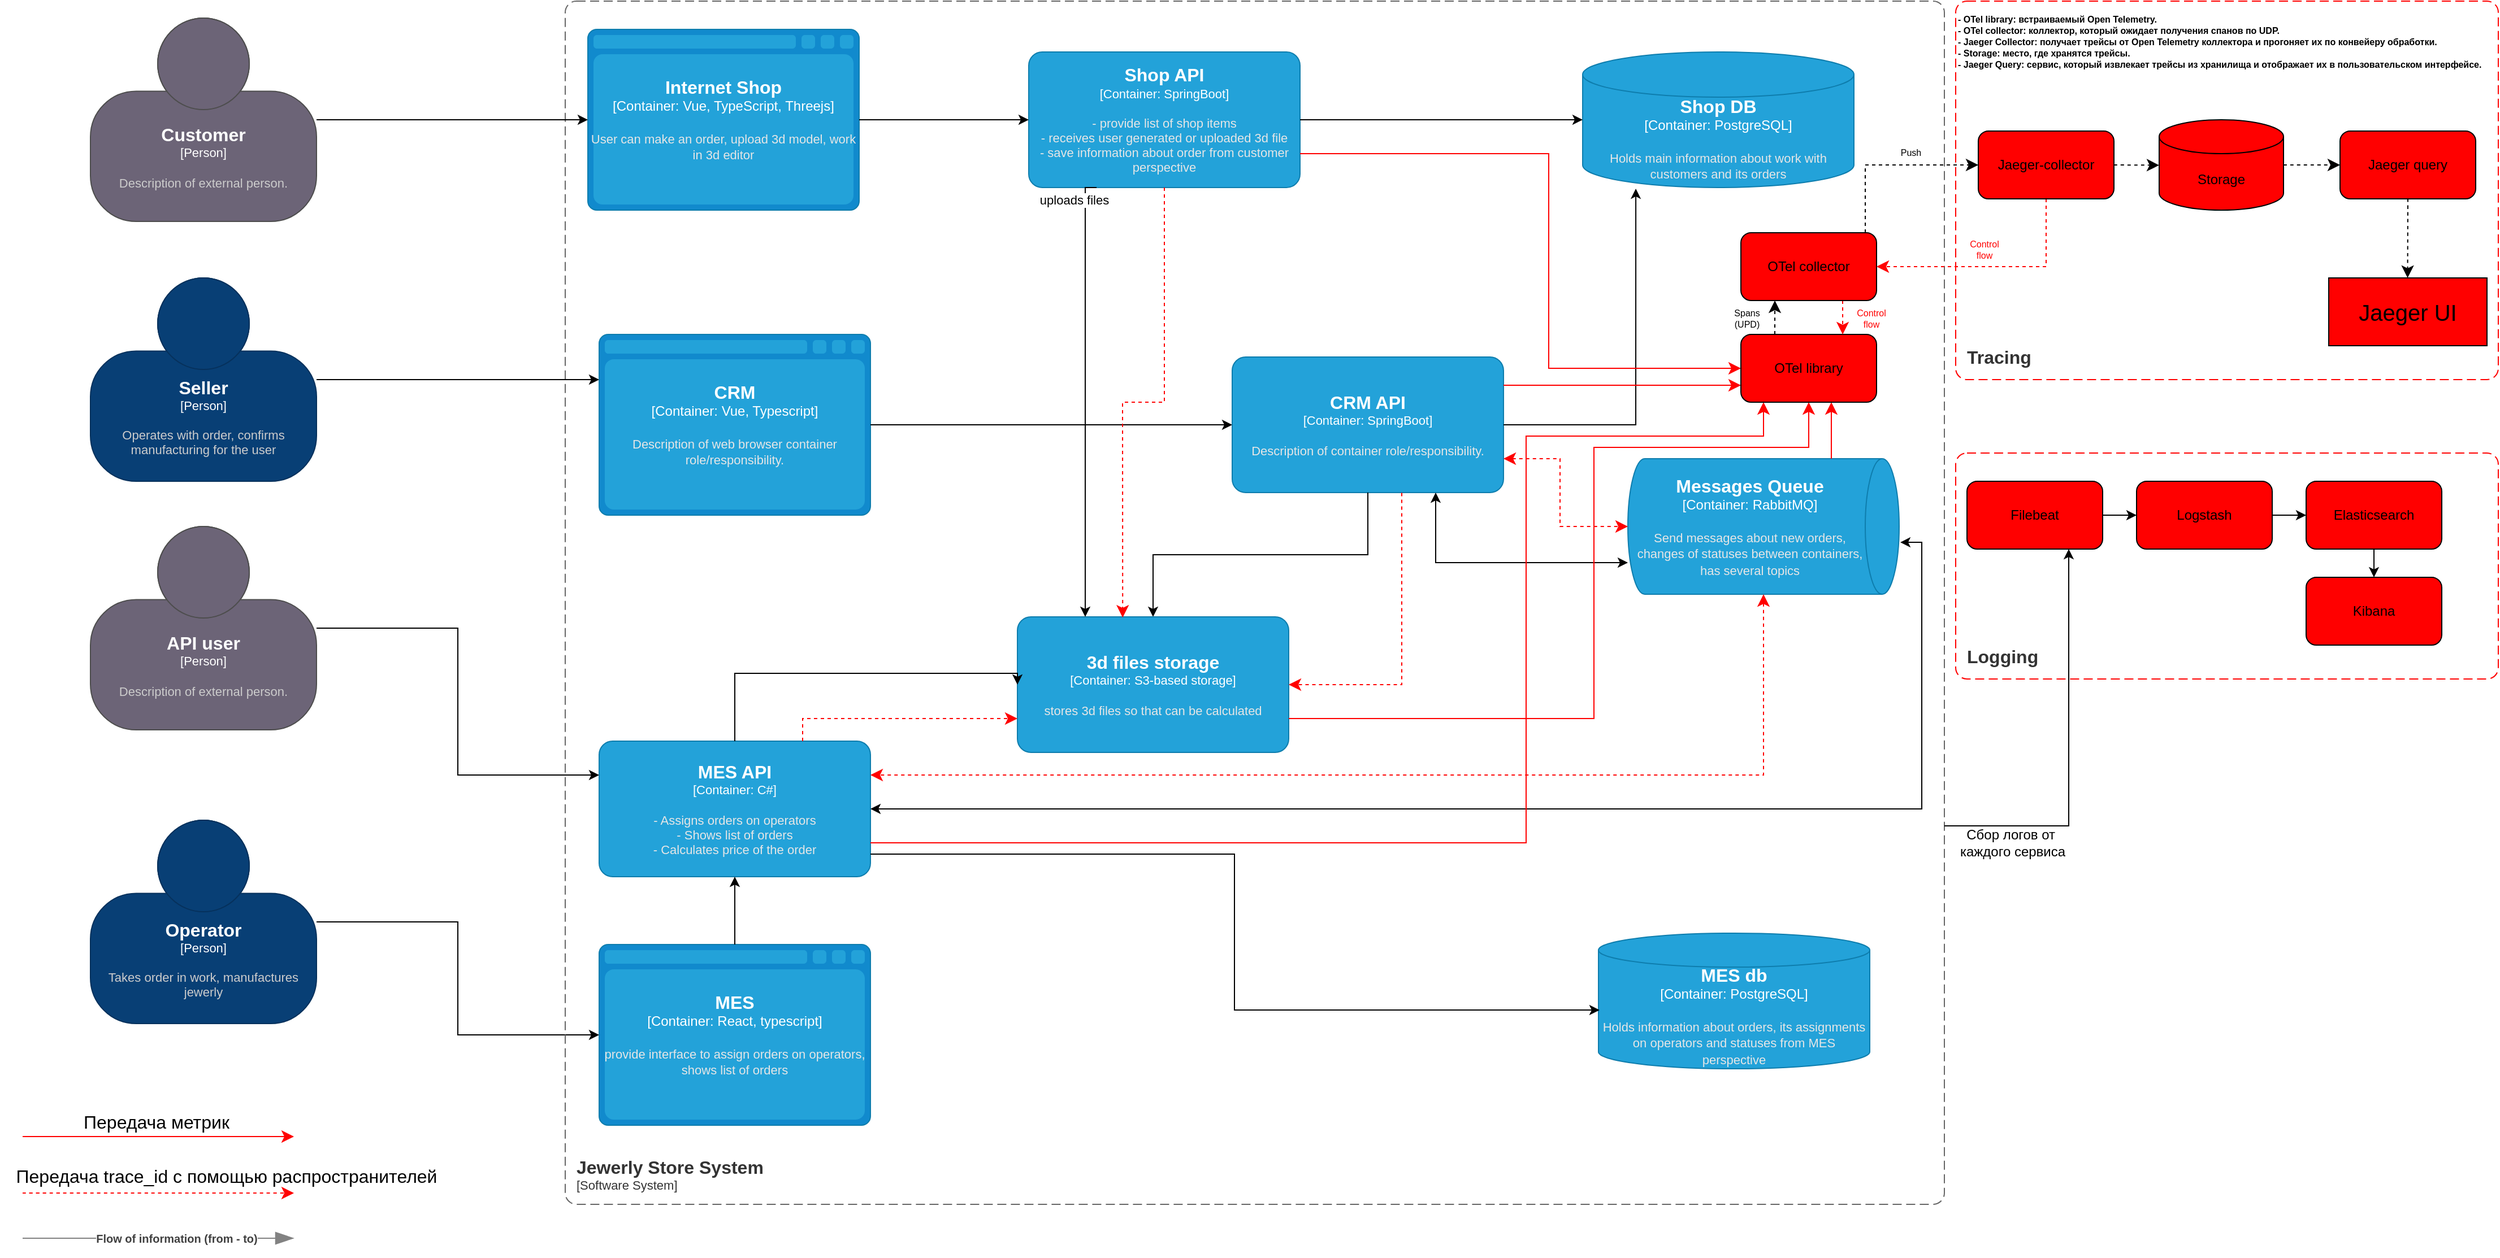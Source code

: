 <mxfile version="25.0.1">
  <diagram name="Page-1" id="w7o88AKUL219EpGd0hzc">
    <mxGraphModel dx="2772" dy="1602" grid="1" gridSize="10" guides="1" tooltips="1" connect="1" arrows="1" fold="1" page="1" pageScale="1" pageWidth="827" pageHeight="1169" math="0" shadow="0">
      <root>
        <mxCell id="0" />
        <mxCell id="1" parent="0" />
        <object placeholders="1" c4Name="MES API" c4Type="Container" c4Technology="C#" c4Description="- Assigns orders on operators&#xa;- Shows list of orders&#xa;- Calculates price of the order" label="&lt;font style=&quot;font-size: 16px&quot;&gt;&lt;b&gt;%c4Name%&lt;/b&gt;&lt;/font&gt;&lt;div&gt;[%c4Type%: %c4Technology%]&lt;/div&gt;&lt;br&gt;&lt;div&gt;&lt;font style=&quot;font-size: 11px&quot;&gt;&lt;font color=&quot;#E6E6E6&quot;&gt;%c4Description%&lt;/font&gt;&lt;/div&gt;" id="PSlXDVhZiX4EnWz1wNC9-3">
          <mxCell style="rounded=1;whiteSpace=wrap;html=1;fontSize=11;labelBackgroundColor=none;fillColor=#23A2D9;fontColor=#ffffff;align=center;arcSize=10;strokeColor=#0E7DAD;metaEdit=1;resizable=0;points=[[0.25,0,0],[0.5,0,0],[0.75,0,0],[1,0.25,0],[1,0.5,0],[1,0.75,0],[0.75,1,0],[0.5,1,0],[0.25,1,0],[0,0.75,0],[0,0.5,0],[0,0.25,0]];" vertex="1" parent="1">
            <mxGeometry x="840" y="1035" width="240" height="120" as="geometry" />
          </mxCell>
        </object>
        <object placeholders="1" c4Name="Messages Queue" c4Type="Container" c4Technology="RabbitMQ" c4Description="Send messages about new orders, changes of statuses between containers, has several topics" label="&lt;font style=&quot;font-size: 16px&quot;&gt;&lt;b&gt;%c4Name%&lt;/b&gt;&lt;/font&gt;&lt;div&gt;[%c4Type%:&amp;nbsp;%c4Technology%]&lt;/div&gt;&lt;br&gt;&lt;div&gt;&lt;font style=&quot;font-size: 11px&quot;&gt;&lt;font color=&quot;#E6E6E6&quot;&gt;%c4Description%&lt;/font&gt;&lt;/div&gt;" id="PSlXDVhZiX4EnWz1wNC9-4">
          <mxCell style="shape=cylinder3;size=15;direction=south;whiteSpace=wrap;html=1;boundedLbl=1;rounded=0;labelBackgroundColor=none;fillColor=#23A2D9;fontSize=12;fontColor=#ffffff;align=center;strokeColor=#0E7DAD;metaEdit=1;points=[[0.5,0,0],[1,0.25,0],[1,0.5,0],[1,0.75,0],[0.5,1,0],[0,0.75,0],[0,0.5,0],[0,0.25,0]];resizable=0;" vertex="1" parent="1">
            <mxGeometry x="1750" y="785" width="240" height="120" as="geometry" />
          </mxCell>
        </object>
        <object placeholders="1" c4Name="Internet Shop" c4Type="Container" c4Technology="Vue, TypeScript, Threejs" c4Description="User can make an order, upload 3d model, work in 3d editor" label="&lt;font style=&quot;font-size: 16px&quot;&gt;&lt;b&gt;%c4Name%&lt;/b&gt;&lt;/font&gt;&lt;div&gt;[%c4Type%:&amp;nbsp;%c4Technology%]&lt;/div&gt;&lt;br&gt;&lt;div&gt;&lt;font style=&quot;font-size: 11px&quot;&gt;&lt;font color=&quot;#E6E6E6&quot;&gt;%c4Description%&lt;/font&gt;&lt;/div&gt;" id="PSlXDVhZiX4EnWz1wNC9-5">
          <mxCell style="shape=mxgraph.c4.webBrowserContainer2;whiteSpace=wrap;html=1;boundedLbl=1;rounded=0;labelBackgroundColor=none;strokeColor=#118ACD;fillColor=#23A2D9;strokeColor=#118ACD;strokeColor2=#0E7DAD;fontSize=12;fontColor=#ffffff;align=center;metaEdit=1;points=[[0.5,0,0],[1,0.25,0],[1,0.5,0],[1,0.75,0],[0.5,1,0],[0,0.75,0],[0,0.5,0],[0,0.25,0]];resizable=0;" vertex="1" parent="1">
            <mxGeometry x="830" y="405" width="240" height="160" as="geometry" />
          </mxCell>
        </object>
        <object placeholders="1" c4Name="MES" c4Type="Container" c4Technology="React, typescript" c4Description="provide interface to assign orders on operators, shows list of orders" label="&lt;font style=&quot;font-size: 16px&quot;&gt;&lt;b&gt;%c4Name%&lt;/b&gt;&lt;/font&gt;&lt;div&gt;[%c4Type%:&amp;nbsp;%c4Technology%]&lt;/div&gt;&lt;br&gt;&lt;div&gt;&lt;font style=&quot;font-size: 11px&quot;&gt;&lt;font color=&quot;#E6E6E6&quot;&gt;%c4Description%&lt;/font&gt;&lt;/div&gt;" id="PSlXDVhZiX4EnWz1wNC9-6">
          <mxCell style="shape=mxgraph.c4.webBrowserContainer2;whiteSpace=wrap;html=1;boundedLbl=1;rounded=0;labelBackgroundColor=none;strokeColor=#118ACD;fillColor=#23A2D9;strokeColor=#118ACD;strokeColor2=#0E7DAD;fontSize=12;fontColor=#ffffff;align=center;metaEdit=1;points=[[0.5,0,0],[1,0.25,0],[1,0.5,0],[1,0.75,0],[0.5,1,0],[0,0.75,0],[0,0.5,0],[0,0.25,0]];resizable=0;" vertex="1" parent="1">
            <mxGeometry x="840" y="1215" width="240" height="160" as="geometry" />
          </mxCell>
        </object>
        <mxCell id="PSlXDVhZiX4EnWz1wNC9-7" style="edgeStyle=orthogonalEdgeStyle;rounded=0;orthogonalLoop=1;jettySize=auto;html=1;" edge="1" parent="1" source="PSlXDVhZiX4EnWz1wNC9-8" target="PSlXDVhZiX4EnWz1wNC9-6">
          <mxGeometry relative="1" as="geometry" />
        </mxCell>
        <object placeholders="1" c4Name="Operator" c4Type="Person" c4Description="Takes order in work, manufactures jewerly " label="&lt;font style=&quot;font-size: 16px&quot;&gt;&lt;b&gt;%c4Name%&lt;/b&gt;&lt;/font&gt;&lt;div&gt;[%c4Type%]&lt;/div&gt;&lt;br&gt;&lt;div&gt;&lt;font style=&quot;font-size: 11px&quot;&gt;&lt;font color=&quot;#cccccc&quot;&gt;%c4Description%&lt;/font&gt;&lt;/div&gt;" id="PSlXDVhZiX4EnWz1wNC9-8">
          <mxCell style="html=1;fontSize=11;dashed=0;whiteSpace=wrap;fillColor=#083F75;strokeColor=#06315C;fontColor=#ffffff;shape=mxgraph.c4.person2;align=center;metaEdit=1;points=[[0.5,0,0],[1,0.5,0],[1,0.75,0],[0.75,1,0],[0.5,1,0],[0.25,1,0],[0,0.75,0],[0,0.5,0]];resizable=0;" vertex="1" parent="1">
            <mxGeometry x="390" y="1105" width="200" height="180" as="geometry" />
          </mxCell>
        </object>
        <object placeholders="1" c4Name="Customer" c4Type="Person" c4Description="Description of external person." label="&lt;font style=&quot;font-size: 16px&quot;&gt;&lt;b&gt;%c4Name%&lt;/b&gt;&lt;/font&gt;&lt;div&gt;[%c4Type%]&lt;/div&gt;&lt;br&gt;&lt;div&gt;&lt;font style=&quot;font-size: 11px&quot;&gt;&lt;font color=&quot;#cccccc&quot;&gt;%c4Description%&lt;/font&gt;&lt;/div&gt;" id="PSlXDVhZiX4EnWz1wNC9-9">
          <mxCell style="html=1;fontSize=11;dashed=0;whiteSpace=wrap;fillColor=#6C6477;strokeColor=#4D4D4D;fontColor=#ffffff;shape=mxgraph.c4.person2;align=center;metaEdit=1;points=[[0.5,0,0],[1,0.5,0],[1,0.75,0],[0.75,1,0],[0.5,1,0],[0.25,1,0],[0,0.75,0],[0,0.5,0]];resizable=0;" vertex="1" parent="1">
            <mxGeometry x="390" y="395" width="200" height="180" as="geometry" />
          </mxCell>
        </object>
        <object placeholders="1" c4Name="API user" c4Type="Person" c4Description="Description of external person." label="&lt;font style=&quot;font-size: 16px&quot;&gt;&lt;b&gt;%c4Name%&lt;/b&gt;&lt;/font&gt;&lt;div&gt;[%c4Type%]&lt;/div&gt;&lt;br&gt;&lt;div&gt;&lt;font style=&quot;font-size: 11px&quot;&gt;&lt;font color=&quot;#cccccc&quot;&gt;%c4Description%&lt;/font&gt;&lt;/div&gt;" id="PSlXDVhZiX4EnWz1wNC9-10">
          <mxCell style="html=1;fontSize=11;dashed=0;whiteSpace=wrap;fillColor=#6C6477;strokeColor=#4D4D4D;fontColor=#ffffff;shape=mxgraph.c4.person2;align=center;metaEdit=1;points=[[0.5,0,0],[1,0.5,0],[1,0.75,0],[0.75,1,0],[0.5,1,0],[0.25,1,0],[0,0.75,0],[0,0.5,0]];resizable=0;" vertex="1" parent="1">
            <mxGeometry x="390" y="845" width="200" height="180" as="geometry" />
          </mxCell>
        </object>
        <object placeholders="1" c4Name="Shop API" c4Type="Container" c4Technology="SpringBoot" c4Description="- provide list of shop items&#xa;- receives user generated or uploaded 3d file&#xa;- save information about order from customer perspective&#xa;" label="&lt;font style=&quot;font-size: 16px&quot;&gt;&lt;b&gt;%c4Name%&lt;/b&gt;&lt;/font&gt;&lt;div&gt;[%c4Type%: %c4Technology%]&lt;/div&gt;&lt;br&gt;&lt;div&gt;&lt;font style=&quot;font-size: 11px&quot;&gt;&lt;font color=&quot;#E6E6E6&quot;&gt;%c4Description%&lt;/font&gt;&lt;/div&gt;" id="PSlXDVhZiX4EnWz1wNC9-11">
          <mxCell style="rounded=1;whiteSpace=wrap;html=1;fontSize=11;labelBackgroundColor=none;fillColor=#23A2D9;fontColor=#ffffff;align=center;arcSize=10;strokeColor=#0E7DAD;metaEdit=1;resizable=0;points=[[0.25,0,0],[0.5,0,0],[0.75,0,0],[1,0.25,0],[1,0.5,0],[1,0.75,0],[0.75,1,0],[0.5,1,0],[0.25,1,0],[0,0.75,0],[0,0.5,0],[0,0.25,0]];" vertex="1" parent="1">
            <mxGeometry x="1220" y="425" width="240" height="120" as="geometry" />
          </mxCell>
        </object>
        <object placeholders="1" c4Name="CRM" c4Type="Container" c4Technology="Vue, Typescript" c4Description="Description of web browser container role/responsibility." label="&lt;font style=&quot;font-size: 16px&quot;&gt;&lt;b&gt;%c4Name%&lt;/b&gt;&lt;/font&gt;&lt;div&gt;[%c4Type%:&amp;nbsp;%c4Technology%]&lt;/div&gt;&lt;br&gt;&lt;div&gt;&lt;font style=&quot;font-size: 11px&quot;&gt;&lt;font color=&quot;#E6E6E6&quot;&gt;%c4Description%&lt;/font&gt;&lt;/div&gt;" id="PSlXDVhZiX4EnWz1wNC9-12">
          <mxCell style="shape=mxgraph.c4.webBrowserContainer2;whiteSpace=wrap;html=1;boundedLbl=1;rounded=0;labelBackgroundColor=none;strokeColor=#118ACD;fillColor=#23A2D9;strokeColor=#118ACD;strokeColor2=#0E7DAD;fontSize=12;fontColor=#ffffff;align=center;metaEdit=1;points=[[0.5,0,0],[1,0.25,0],[1,0.5,0],[1,0.75,0],[0.5,1,0],[0,0.75,0],[0,0.5,0],[0,0.25,0]];resizable=0;" vertex="1" parent="1">
            <mxGeometry x="840" y="675" width="240" height="160" as="geometry" />
          </mxCell>
        </object>
        <object placeholders="1" c4Name="CRM API" c4Type="Container" c4Technology="SpringBoot" c4Description="Description of container role/responsibility." label="&lt;font style=&quot;font-size: 16px&quot;&gt;&lt;b&gt;%c4Name%&lt;/b&gt;&lt;/font&gt;&lt;div&gt;[%c4Type%: %c4Technology%]&lt;/div&gt;&lt;br&gt;&lt;div&gt;&lt;font style=&quot;font-size: 11px&quot;&gt;&lt;font color=&quot;#E6E6E6&quot;&gt;%c4Description%&lt;/font&gt;&lt;/div&gt;" id="PSlXDVhZiX4EnWz1wNC9-13">
          <mxCell style="rounded=1;whiteSpace=wrap;html=1;fontSize=11;labelBackgroundColor=none;fillColor=#23A2D9;fontColor=#ffffff;align=center;arcSize=10;strokeColor=#0E7DAD;metaEdit=1;resizable=0;points=[[0.25,0,0],[0.5,0,0],[0.75,0,0],[1,0.25,0],[1,0.5,0],[1,0.75,0],[0.75,1,0],[0.5,1,0],[0.25,1,0],[0,0.75,0],[0,0.5,0],[0,0.25,0]];" vertex="1" parent="1">
            <mxGeometry x="1400" y="695" width="240" height="120" as="geometry" />
          </mxCell>
        </object>
        <object placeholders="1" c4Name="Shop DB" c4Type="Container" c4Technology="PostgreSQL" c4Description="Holds main information about work with customers and its orders&#xa;" label="&lt;font style=&quot;font-size: 16px&quot;&gt;&lt;b&gt;%c4Name%&lt;/b&gt;&lt;/font&gt;&lt;div&gt;[%c4Type%:&amp;nbsp;%c4Technology%]&lt;/div&gt;&lt;br&gt;&lt;div&gt;&lt;font style=&quot;font-size: 11px&quot;&gt;&lt;font color=&quot;#E6E6E6&quot;&gt;%c4Description%&lt;/font&gt;&lt;/div&gt;" id="PSlXDVhZiX4EnWz1wNC9-14">
          <mxCell style="shape=cylinder3;size=20;whiteSpace=wrap;html=1;boundedLbl=1;rounded=0;labelBackgroundColor=none;fillColor=#23A2D9;fontSize=12;fontColor=#ffffff;align=center;strokeColor=#0E7DAD;metaEdit=1;points=[[0.5,0,0],[1,0.25,0],[1,0.5,0],[1,0.75,0],[0.5,1,0],[0,0.75,0],[0,0.5,0],[0,0.25,0]];resizable=0;" vertex="1" parent="1">
            <mxGeometry x="1710" y="425" width="240" height="120" as="geometry" />
          </mxCell>
        </object>
        <mxCell id="PSlXDVhZiX4EnWz1wNC9-15" style="edgeStyle=orthogonalEdgeStyle;rounded=0;orthogonalLoop=1;jettySize=auto;html=1;entryX=0.196;entryY=1.008;entryDx=0;entryDy=0;entryPerimeter=0;" edge="1" parent="1" source="PSlXDVhZiX4EnWz1wNC9-13" target="PSlXDVhZiX4EnWz1wNC9-14">
          <mxGeometry relative="1" as="geometry" />
        </mxCell>
        <mxCell id="PSlXDVhZiX4EnWz1wNC9-16" style="edgeStyle=orthogonalEdgeStyle;rounded=0;orthogonalLoop=1;jettySize=auto;html=1;entryX=0;entryY=0.5;entryDx=0;entryDy=0;entryPerimeter=0;" edge="1" parent="1" source="PSlXDVhZiX4EnWz1wNC9-11" target="PSlXDVhZiX4EnWz1wNC9-14">
          <mxGeometry relative="1" as="geometry" />
        </mxCell>
        <mxCell id="PSlXDVhZiX4EnWz1wNC9-17" style="edgeStyle=orthogonalEdgeStyle;rounded=0;orthogonalLoop=1;jettySize=auto;html=1;entryX=0;entryY=0.5;entryDx=0;entryDy=0;entryPerimeter=0;" edge="1" parent="1" source="PSlXDVhZiX4EnWz1wNC9-5" target="PSlXDVhZiX4EnWz1wNC9-11">
          <mxGeometry relative="1" as="geometry" />
        </mxCell>
        <mxCell id="PSlXDVhZiX4EnWz1wNC9-18" style="edgeStyle=orthogonalEdgeStyle;rounded=0;orthogonalLoop=1;jettySize=auto;html=1;entryX=0.767;entryY=1;entryDx=0;entryDy=0;entryPerimeter=0;exitX=0.75;exitY=1;exitDx=0;exitDy=0;exitPerimeter=0;startArrow=classic;startFill=1;" edge="1" parent="1" source="PSlXDVhZiX4EnWz1wNC9-13" target="PSlXDVhZiX4EnWz1wNC9-4">
          <mxGeometry relative="1" as="geometry" />
        </mxCell>
        <mxCell id="PSlXDVhZiX4EnWz1wNC9-19" style="edgeStyle=orthogonalEdgeStyle;rounded=0;orthogonalLoop=1;jettySize=auto;html=1;entryX=0.617;entryY=-0.004;entryDx=0;entryDy=0;entryPerimeter=0;startArrow=classic;startFill=1;" edge="1" parent="1" source="PSlXDVhZiX4EnWz1wNC9-3" target="PSlXDVhZiX4EnWz1wNC9-4">
          <mxGeometry relative="1" as="geometry" />
        </mxCell>
        <mxCell id="PSlXDVhZiX4EnWz1wNC9-20" style="edgeStyle=orthogonalEdgeStyle;rounded=0;orthogonalLoop=1;jettySize=auto;html=1;entryX=0.5;entryY=1;entryDx=0;entryDy=0;entryPerimeter=0;" edge="1" parent="1" source="PSlXDVhZiX4EnWz1wNC9-6" target="PSlXDVhZiX4EnWz1wNC9-3">
          <mxGeometry relative="1" as="geometry" />
        </mxCell>
        <object placeholders="1" c4Name="Jewerly Store System" c4Type="SystemScopeBoundary" c4Application="Software System" label="&lt;font style=&quot;font-size: 16px&quot;&gt;&lt;b&gt;&lt;div style=&quot;text-align: left&quot;&gt;%c4Name%&lt;/div&gt;&lt;/b&gt;&lt;/font&gt;&lt;div style=&quot;text-align: left&quot;&gt;[%c4Application%]&lt;/div&gt;" id="PSlXDVhZiX4EnWz1wNC9-21">
          <mxCell style="rounded=1;fontSize=11;whiteSpace=wrap;html=1;dashed=1;arcSize=20;fillColor=none;strokeColor=#666666;fontColor=#333333;labelBackgroundColor=none;align=left;verticalAlign=bottom;labelBorderColor=none;spacingTop=0;spacing=10;dashPattern=8 4;metaEdit=1;rotatable=0;perimeter=rectanglePerimeter;noLabel=0;labelPadding=0;allowArrows=0;connectable=0;expand=0;recursiveResize=0;editable=1;pointerEvents=0;absoluteArcSize=1;points=[[0.25,0,0],[0.5,0,0],[0.75,0,0],[1,0.25,0],[1,0.5,0],[1,0.75,0],[0.75,1,0],[0.5,1,0],[0.25,1,0],[0,0.75,0],[0,0.5,0],[0,0.25,0]];" vertex="1" parent="1">
            <mxGeometry x="810" y="380" width="1220" height="1065" as="geometry" />
          </mxCell>
        </object>
        <mxCell id="PSlXDVhZiX4EnWz1wNC9-22" style="edgeStyle=orthogonalEdgeStyle;rounded=0;orthogonalLoop=1;jettySize=auto;html=1;entryX=0;entryY=0.25;entryDx=0;entryDy=0;entryPerimeter=0;" edge="1" parent="1" source="PSlXDVhZiX4EnWz1wNC9-10" target="PSlXDVhZiX4EnWz1wNC9-3">
          <mxGeometry relative="1" as="geometry" />
        </mxCell>
        <mxCell id="PSlXDVhZiX4EnWz1wNC9-23" style="edgeStyle=orthogonalEdgeStyle;rounded=0;orthogonalLoop=1;jettySize=auto;html=1;entryX=0;entryY=0.5;entryDx=0;entryDy=0;entryPerimeter=0;" edge="1" parent="1" source="PSlXDVhZiX4EnWz1wNC9-12" target="PSlXDVhZiX4EnWz1wNC9-13">
          <mxGeometry relative="1" as="geometry" />
        </mxCell>
        <mxCell id="PSlXDVhZiX4EnWz1wNC9-24" style="edgeStyle=orthogonalEdgeStyle;rounded=0;orthogonalLoop=1;jettySize=auto;html=1;entryX=0;entryY=0.5;entryDx=0;entryDy=0;entryPerimeter=0;" edge="1" parent="1" source="PSlXDVhZiX4EnWz1wNC9-9" target="PSlXDVhZiX4EnWz1wNC9-5">
          <mxGeometry relative="1" as="geometry" />
        </mxCell>
        <mxCell id="PSlXDVhZiX4EnWz1wNC9-25" value="" style="edgeStyle=orthogonalEdgeStyle;rounded=0;orthogonalLoop=1;jettySize=auto;html=1;startArrow=classic;startFill=1;endArrow=none;endFill=0;" edge="1" parent="1" source="PSlXDVhZiX4EnWz1wNC9-26" target="PSlXDVhZiX4EnWz1wNC9-13">
          <mxGeometry relative="1" as="geometry" />
        </mxCell>
        <object placeholders="1" c4Name="3d files storage" c4Type="Container" c4Technology="S3-based storage" c4Description="stores 3d files so that can be calculated" label="&lt;font style=&quot;font-size: 16px&quot;&gt;&lt;b&gt;%c4Name%&lt;/b&gt;&lt;/font&gt;&lt;div&gt;[%c4Type%: %c4Technology%]&lt;/div&gt;&lt;br&gt;&lt;div&gt;&lt;font style=&quot;font-size: 11px&quot;&gt;&lt;font color=&quot;#E6E6E6&quot;&gt;%c4Description%&lt;/font&gt;&lt;/div&gt;" id="PSlXDVhZiX4EnWz1wNC9-26">
          <mxCell style="rounded=1;whiteSpace=wrap;html=1;fontSize=11;labelBackgroundColor=none;fillColor=#23A2D9;fontColor=#ffffff;align=center;arcSize=10;strokeColor=#0E7DAD;metaEdit=1;resizable=0;points=[[0.25,0,0],[0.5,0,0],[0.75,0,0],[1,0.25,0],[1,0.5,0],[1,0.75,0],[0.75,1,0],[0.5,1,0],[0.25,1,0],[0,0.75,0],[0,0.5,0],[0,0.25,0]];" vertex="1" parent="1">
            <mxGeometry x="1210" y="925" width="240" height="120" as="geometry" />
          </mxCell>
        </object>
        <mxCell id="PSlXDVhZiX4EnWz1wNC9-27" style="edgeStyle=orthogonalEdgeStyle;rounded=0;orthogonalLoop=1;jettySize=auto;html=1;entryX=0;entryY=0.5;entryDx=0;entryDy=0;entryPerimeter=0;" edge="1" parent="1" source="PSlXDVhZiX4EnWz1wNC9-3" target="PSlXDVhZiX4EnWz1wNC9-26">
          <mxGeometry relative="1" as="geometry">
            <Array as="points">
              <mxPoint x="960" y="975" />
            </Array>
          </mxGeometry>
        </mxCell>
        <mxCell id="PSlXDVhZiX4EnWz1wNC9-28" style="edgeStyle=orthogonalEdgeStyle;rounded=0;orthogonalLoop=1;jettySize=auto;html=1;entryX=0.25;entryY=0;entryDx=0;entryDy=0;entryPerimeter=0;exitX=0.25;exitY=1;exitDx=0;exitDy=0;exitPerimeter=0;" edge="1" parent="1" source="PSlXDVhZiX4EnWz1wNC9-11" target="PSlXDVhZiX4EnWz1wNC9-26">
          <mxGeometry relative="1" as="geometry">
            <mxPoint x="1280" y="575" as="sourcePoint" />
            <mxPoint x="1480.08" y="935.96" as="targetPoint" />
            <Array as="points">
              <mxPoint x="1270" y="545" />
            </Array>
          </mxGeometry>
        </mxCell>
        <mxCell id="PSlXDVhZiX4EnWz1wNC9-29" value="uploads files" style="edgeLabel;html=1;align=center;verticalAlign=middle;resizable=0;points=[];" vertex="1" connectable="0" parent="PSlXDVhZiX4EnWz1wNC9-28">
          <mxGeometry x="-0.371" y="-2" relative="1" as="geometry">
            <mxPoint x="-8" y="-102" as="offset" />
          </mxGeometry>
        </mxCell>
        <object placeholders="1" c4Name="Seller" c4Type="Person" c4Description="Operates with order, confirms manufacturing for the user" label="&lt;font style=&quot;font-size: 16px&quot;&gt;&lt;b&gt;%c4Name%&lt;/b&gt;&lt;/font&gt;&lt;div&gt;[%c4Type%]&lt;/div&gt;&lt;br&gt;&lt;div&gt;&lt;font style=&quot;font-size: 11px&quot;&gt;&lt;font color=&quot;#cccccc&quot;&gt;%c4Description%&lt;/font&gt;&lt;/div&gt;" id="PSlXDVhZiX4EnWz1wNC9-30">
          <mxCell style="html=1;fontSize=11;dashed=0;whiteSpace=wrap;fillColor=#083F75;strokeColor=#06315C;fontColor=#ffffff;shape=mxgraph.c4.person2;align=center;metaEdit=1;points=[[0.5,0,0],[1,0.5,0],[1,0.75,0],[0.75,1,0],[0.5,1,0],[0.25,1,0],[0,0.75,0],[0,0.5,0]];resizable=0;" vertex="1" parent="1">
            <mxGeometry x="390" y="625" width="200" height="180" as="geometry" />
          </mxCell>
        </object>
        <mxCell id="PSlXDVhZiX4EnWz1wNC9-31" style="edgeStyle=orthogonalEdgeStyle;rounded=0;orthogonalLoop=1;jettySize=auto;html=1;entryX=0;entryY=0.25;entryDx=0;entryDy=0;entryPerimeter=0;" edge="1" parent="1" source="PSlXDVhZiX4EnWz1wNC9-30" target="PSlXDVhZiX4EnWz1wNC9-12">
          <mxGeometry relative="1" as="geometry" />
        </mxCell>
        <object placeholders="1" c4Name="MES db" c4Type="Container" c4Technology="PostgreSQL" c4Description="Holds information about orders, its assignments on operators and statuses from MES perspective" label="&lt;font style=&quot;font-size: 16px&quot;&gt;&lt;b&gt;%c4Name%&lt;/b&gt;&lt;/font&gt;&lt;div&gt;[%c4Type%:&amp;nbsp;%c4Technology%]&lt;/div&gt;&lt;br&gt;&lt;div&gt;&lt;font style=&quot;font-size: 11px&quot;&gt;&lt;font color=&quot;#E6E6E6&quot;&gt;%c4Description%&lt;/font&gt;&lt;/div&gt;" id="PSlXDVhZiX4EnWz1wNC9-32">
          <mxCell style="shape=cylinder3;size=15;whiteSpace=wrap;html=1;boundedLbl=1;rounded=0;labelBackgroundColor=none;fillColor=#23A2D9;fontSize=12;fontColor=#ffffff;align=center;strokeColor=#0E7DAD;metaEdit=1;points=[[0.5,0,0],[1,0.25,0],[1,0.5,0],[1,0.75,0],[0.5,1,0],[0,0.75,0],[0,0.5,0],[0,0.25,0]];resizable=0;" vertex="1" parent="1">
            <mxGeometry x="1724" y="1205" width="240" height="120" as="geometry" />
          </mxCell>
        </object>
        <mxCell id="PSlXDVhZiX4EnWz1wNC9-33" style="edgeStyle=orthogonalEdgeStyle;rounded=0;orthogonalLoop=1;jettySize=auto;html=1;entryX=0.004;entryY=0.567;entryDx=0;entryDy=0;entryPerimeter=0;" edge="1" parent="1" source="PSlXDVhZiX4EnWz1wNC9-3" target="PSlXDVhZiX4EnWz1wNC9-32">
          <mxGeometry relative="1" as="geometry">
            <mxPoint x="1690" y="1275" as="targetPoint" />
            <Array as="points">
              <mxPoint x="1402" y="1135" />
              <mxPoint x="1402" y="1273" />
            </Array>
          </mxGeometry>
        </mxCell>
        <object placeholders="1" c4Type="Relationship" c4Description="Flow of information (from - to) " label="&lt;div style=&quot;text-align: left&quot;&gt;&lt;div style=&quot;text-align: center&quot;&gt;&lt;b&gt;%c4Description%&lt;/b&gt;&lt;/div&gt;" id="PSlXDVhZiX4EnWz1wNC9-34">
          <mxCell style="endArrow=blockThin;html=1;fontSize=10;fontColor=#404040;strokeWidth=1;endFill=1;strokeColor=#828282;elbow=vertical;metaEdit=1;endSize=14;startSize=14;jumpStyle=arc;jumpSize=16;rounded=0;edgeStyle=orthogonalEdgeStyle;" edge="1" parent="1">
            <mxGeometry x="0.133" width="240" relative="1" as="geometry">
              <mxPoint x="330" y="1475" as="sourcePoint" />
              <mxPoint x="570" y="1475" as="targetPoint" />
              <mxPoint as="offset" />
            </mxGeometry>
          </mxCell>
        </object>
        <object placeholders="1" c4Name="Tracing" label="&lt;font style=&quot;font-size: 16px&quot;&gt;&lt;b&gt;&lt;div style=&quot;text-align: left&quot;&gt;%c4Name%&lt;/div&gt;&lt;/b&gt;&lt;/font&gt;" id="PSlXDVhZiX4EnWz1wNC9-35">
          <mxCell style="rounded=1;fontSize=11;whiteSpace=wrap;html=1;dashed=1;arcSize=20;fillColor=none;strokeColor=#FF0000;fontColor=#333333;labelBackgroundColor=none;align=left;verticalAlign=bottom;labelBorderColor=none;spacingTop=0;spacing=10;dashPattern=8 4;metaEdit=1;rotatable=0;perimeter=rectanglePerimeter;noLabel=0;labelPadding=0;allowArrows=0;connectable=0;expand=0;recursiveResize=0;editable=1;pointerEvents=0;absoluteArcSize=1;points=[[0.25,0,0],[0.5,0,0],[0.75,0,0],[1,0.25,0],[1,0.5,0],[1,0.75,0],[0.75,1,0],[0.5,1,0],[0.25,1,0],[0,0.75,0],[0,0.5,0],[0,0.25,0]];" vertex="1" parent="1">
            <mxGeometry x="2040" y="380" width="480" height="335" as="geometry" />
          </mxCell>
        </object>
        <mxCell id="PSlXDVhZiX4EnWz1wNC9-36" value="" style="endArrow=classic;html=1;rounded=0;fontSize=12;startSize=8;endSize=8;curved=1;dashed=1;strokeColor=#FF0000;" edge="1" parent="1">
          <mxGeometry width="50" height="50" relative="1" as="geometry">
            <mxPoint x="330" y="1435" as="sourcePoint" />
            <mxPoint x="570" y="1435" as="targetPoint" />
          </mxGeometry>
        </mxCell>
        <mxCell id="PSlXDVhZiX4EnWz1wNC9-37" value="Передача trace_id с помощью распространителей" style="text;html=1;align=center;verticalAlign=middle;resizable=0;points=[];autosize=1;strokeColor=none;fillColor=none;fontSize=16;" vertex="1" parent="1">
          <mxGeometry x="310" y="1405" width="400" height="30" as="geometry" />
        </mxCell>
        <mxCell id="PSlXDVhZiX4EnWz1wNC9-38" style="edgeStyle=none;curved=0;rounded=0;orthogonalLoop=1;jettySize=auto;html=1;exitX=0.75;exitY=0;exitDx=0;exitDy=0;exitPerimeter=0;entryX=0;entryY=0.75;entryDx=0;entryDy=0;entryPerimeter=0;fontSize=12;startSize=8;endSize=8;strokeColor=#FF0000;dashed=1;" edge="1" parent="1" source="PSlXDVhZiX4EnWz1wNC9-3" target="PSlXDVhZiX4EnWz1wNC9-26">
          <mxGeometry relative="1" as="geometry">
            <Array as="points">
              <mxPoint x="1020" y="1015" />
            </Array>
          </mxGeometry>
        </mxCell>
        <mxCell id="PSlXDVhZiX4EnWz1wNC9-39" value="&lt;div&gt;&lt;br&gt;&lt;/div&gt;&lt;div&gt;&lt;br&gt;&lt;/div&gt;&lt;div&gt;&lt;br&gt;&lt;/div&gt;&lt;div&gt;&lt;br&gt;&lt;/div&gt;&lt;div&gt;&lt;br&gt;&lt;/div&gt;&lt;div&gt;&lt;br&gt;&lt;/div&gt;&lt;div&gt;&lt;br&gt;&lt;/div&gt;&lt;div&gt;&lt;br&gt;&lt;/div&gt;&lt;div&gt;&lt;br&gt;&lt;/div&gt;" style="edgeStyle=none;curved=0;rounded=0;orthogonalLoop=1;jettySize=auto;html=1;exitX=0.5;exitY=1;exitDx=0;exitDy=0;exitPerimeter=0;entryX=0.388;entryY=0.005;entryDx=0;entryDy=0;entryPerimeter=0;fontSize=12;startSize=8;endSize=8;dashed=1;strokeColor=#FF0000;" edge="1" parent="1" source="PSlXDVhZiX4EnWz1wNC9-11" target="PSlXDVhZiX4EnWz1wNC9-26">
          <mxGeometry relative="1" as="geometry">
            <Array as="points">
              <mxPoint x="1340" y="735" />
              <mxPoint x="1303" y="735" />
            </Array>
          </mxGeometry>
        </mxCell>
        <mxCell id="PSlXDVhZiX4EnWz1wNC9-40" style="edgeStyle=none;curved=0;rounded=0;orthogonalLoop=1;jettySize=auto;html=1;exitX=0.625;exitY=1.002;exitDx=0;exitDy=0;exitPerimeter=0;entryX=1;entryY=0.5;entryDx=0;entryDy=0;entryPerimeter=0;fontSize=12;startSize=8;endSize=8;dashed=1;strokeColor=#FF0000;" edge="1" parent="1" source="PSlXDVhZiX4EnWz1wNC9-13" target="PSlXDVhZiX4EnWz1wNC9-26">
          <mxGeometry relative="1" as="geometry">
            <Array as="points">
              <mxPoint x="1550" y="985" />
            </Array>
          </mxGeometry>
        </mxCell>
        <mxCell id="PSlXDVhZiX4EnWz1wNC9-41" style="edgeStyle=none;curved=0;rounded=0;orthogonalLoop=1;jettySize=auto;html=1;exitX=1;exitY=0.75;exitDx=0;exitDy=0;exitPerimeter=0;entryX=0.5;entryY=1;entryDx=0;entryDy=0;entryPerimeter=0;fontSize=12;startSize=8;endSize=8;dashed=1;strokeColor=#FF0000;startArrow=classic;startFill=1;" edge="1" parent="1" source="PSlXDVhZiX4EnWz1wNC9-13" target="PSlXDVhZiX4EnWz1wNC9-4">
          <mxGeometry relative="1" as="geometry">
            <Array as="points">
              <mxPoint x="1690" y="785" />
              <mxPoint x="1690" y="845" />
            </Array>
          </mxGeometry>
        </mxCell>
        <mxCell id="PSlXDVhZiX4EnWz1wNC9-42" style="edgeStyle=none;curved=0;rounded=0;orthogonalLoop=1;jettySize=auto;html=1;exitX=1;exitY=0.5;exitDx=0;exitDy=0;exitPerimeter=0;entryX=1;entryY=0.25;entryDx=0;entryDy=0;entryPerimeter=0;fontSize=12;startSize=8;endSize=8;dashed=1;strokeColor=#FF0000;startArrow=classic;startFill=1;" edge="1" parent="1" source="PSlXDVhZiX4EnWz1wNC9-4" target="PSlXDVhZiX4EnWz1wNC9-3">
          <mxGeometry relative="1" as="geometry">
            <Array as="points">
              <mxPoint x="1870" y="1065" />
            </Array>
          </mxGeometry>
        </mxCell>
        <mxCell id="PSlXDVhZiX4EnWz1wNC9-43" value="" style="endArrow=classic;html=1;rounded=0;fontSize=12;startSize=8;endSize=8;curved=1;strokeColor=#FF0000;" edge="1" parent="1">
          <mxGeometry width="50" height="50" relative="1" as="geometry">
            <mxPoint x="330" y="1385" as="sourcePoint" />
            <mxPoint x="570" y="1385" as="targetPoint" />
          </mxGeometry>
        </mxCell>
        <mxCell id="PSlXDVhZiX4EnWz1wNC9-44" value="&lt;font style=&quot;font-size: 16px;&quot;&gt;Передача метрик&lt;/font&gt;" style="edgeLabel;html=1;align=center;verticalAlign=middle;resizable=0;points=[];fontSize=16;labelBackgroundColor=none;" vertex="1" connectable="0" parent="PSlXDVhZiX4EnWz1wNC9-43">
          <mxGeometry x="-0.015" y="13" relative="1" as="geometry">
            <mxPoint as="offset" />
          </mxGeometry>
        </mxCell>
        <mxCell id="PSlXDVhZiX4EnWz1wNC9-45" value="&lt;font style=&quot;font-size: 20px;&quot;&gt;Jaeger UI&lt;/font&gt;" style="rounded=1;whiteSpace=wrap;html=1;fillColor=#FF0000;arcSize=0;" vertex="1" parent="1">
          <mxGeometry x="2370" y="625" width="140" height="60" as="geometry" />
        </mxCell>
        <mxCell id="PSlXDVhZiX4EnWz1wNC9-46" style="edgeStyle=none;curved=0;rounded=0;orthogonalLoop=1;jettySize=auto;html=1;exitX=1;exitY=0.75;exitDx=0;exitDy=0;exitPerimeter=0;fontSize=12;startSize=8;endSize=8;strokeColor=#FF0000;" edge="1" parent="1" source="PSlXDVhZiX4EnWz1wNC9-3">
          <mxGeometry relative="1" as="geometry">
            <mxPoint x="1870" y="735" as="targetPoint" />
            <Array as="points">
              <mxPoint x="1660" y="1125" />
              <mxPoint x="1660" y="765" />
              <mxPoint x="1870" y="765" />
            </Array>
          </mxGeometry>
        </mxCell>
        <mxCell id="PSlXDVhZiX4EnWz1wNC9-47" style="edgeStyle=none;curved=0;rounded=0;orthogonalLoop=1;jettySize=auto;html=1;exitX=1;exitY=0.75;exitDx=0;exitDy=0;exitPerimeter=0;fontSize=12;startSize=8;endSize=8;strokeColor=#FF0000;" edge="1" parent="1" source="PSlXDVhZiX4EnWz1wNC9-26">
          <mxGeometry relative="1" as="geometry">
            <mxPoint x="1910" y="735" as="targetPoint" />
            <Array as="points">
              <mxPoint x="1720" y="1015" />
              <mxPoint x="1720" y="775" />
              <mxPoint x="1910" y="775" />
            </Array>
          </mxGeometry>
        </mxCell>
        <mxCell id="PSlXDVhZiX4EnWz1wNC9-48" style="edgeStyle=none;curved=0;rounded=0;orthogonalLoop=1;jettySize=auto;html=1;fontSize=12;startSize=8;endSize=8;strokeColor=#FF0000;entryX=0;entryY=0.75;entryDx=0;entryDy=0;" edge="1" parent="1" target="PSlXDVhZiX4EnWz1wNC9-52">
          <mxGeometry relative="1" as="geometry">
            <mxPoint x="1640" y="720" as="sourcePoint" />
            <mxPoint x="1850" y="655" as="targetPoint" />
            <Array as="points">
              <mxPoint x="1690" y="720" />
              <mxPoint x="1750" y="720" />
            </Array>
          </mxGeometry>
        </mxCell>
        <mxCell id="PSlXDVhZiX4EnWz1wNC9-49" style="edgeStyle=none;curved=0;rounded=0;orthogonalLoop=1;jettySize=auto;html=1;exitX=0;exitY=0.25;exitDx=0;exitDy=0;exitPerimeter=0;fontSize=12;startSize=8;endSize=8;strokeColor=#FF0000;" edge="1" parent="1" source="PSlXDVhZiX4EnWz1wNC9-4">
          <mxGeometry relative="1" as="geometry">
            <mxPoint x="1930" y="735" as="targetPoint" />
            <Array as="points">
              <mxPoint x="1930" y="755" />
            </Array>
          </mxGeometry>
        </mxCell>
        <mxCell id="PSlXDVhZiX4EnWz1wNC9-50" style="edgeStyle=none;curved=0;rounded=0;orthogonalLoop=1;jettySize=auto;html=1;exitX=1;exitY=0.75;exitDx=0;exitDy=0;exitPerimeter=0;fontSize=12;startSize=8;endSize=8;strokeColor=#FF0000;" edge="1" parent="1" source="PSlXDVhZiX4EnWz1wNC9-11">
          <mxGeometry relative="1" as="geometry">
            <mxPoint x="1850" y="705" as="targetPoint" />
            <Array as="points">
              <mxPoint x="1680" y="515" />
              <mxPoint x="1680" y="705" />
              <mxPoint x="1800" y="705" />
            </Array>
          </mxGeometry>
        </mxCell>
        <mxCell id="PSlXDVhZiX4EnWz1wNC9-51" style="edgeStyle=none;curved=1;rounded=0;orthogonalLoop=1;jettySize=auto;html=1;exitX=0.25;exitY=0;exitDx=0;exitDy=0;fontSize=12;startSize=8;endSize=8;dashed=1;" edge="1" parent="1" source="PSlXDVhZiX4EnWz1wNC9-52">
          <mxGeometry relative="1" as="geometry">
            <mxPoint x="1880.048" y="645" as="targetPoint" />
          </mxGeometry>
        </mxCell>
        <mxCell id="PSlXDVhZiX4EnWz1wNC9-52" value="OTel library" style="rounded=1;whiteSpace=wrap;html=1;fillColor=#FF0000;" vertex="1" parent="1">
          <mxGeometry x="1850" y="675" width="120" height="60" as="geometry" />
        </mxCell>
        <mxCell id="PSlXDVhZiX4EnWz1wNC9-53" style="edgeStyle=none;curved=1;rounded=0;orthogonalLoop=1;jettySize=auto;html=1;exitX=0.75;exitY=1;exitDx=0;exitDy=0;fontSize=12;startSize=8;endSize=8;fontColor=#FF0000;dashed=1;strokeColor=#FF0000;" edge="1" parent="1" source="PSlXDVhZiX4EnWz1wNC9-55">
          <mxGeometry relative="1" as="geometry">
            <mxPoint x="1940.048" y="675" as="targetPoint" />
          </mxGeometry>
        </mxCell>
        <mxCell id="PSlXDVhZiX4EnWz1wNC9-54" style="edgeStyle=none;curved=0;rounded=0;orthogonalLoop=1;jettySize=auto;html=1;entryX=0;entryY=0.5;entryDx=0;entryDy=0;fontSize=12;startSize=8;endSize=8;exitX=0.917;exitY=0;exitDx=0;exitDy=0;exitPerimeter=0;dashed=1;" edge="1" parent="1" source="PSlXDVhZiX4EnWz1wNC9-55" target="PSlXDVhZiX4EnWz1wNC9-60">
          <mxGeometry relative="1" as="geometry">
            <Array as="points">
              <mxPoint x="1960" y="525" />
            </Array>
          </mxGeometry>
        </mxCell>
        <mxCell id="PSlXDVhZiX4EnWz1wNC9-55" value="OTel collector" style="rounded=1;whiteSpace=wrap;html=1;strokeColor=#000000;fillColor=#FF0000;" vertex="1" parent="1">
          <mxGeometry x="1850" y="585" width="120" height="60" as="geometry" />
        </mxCell>
        <mxCell id="PSlXDVhZiX4EnWz1wNC9-56" value="Spans&lt;div style=&quot;font-size: 8px;&quot;&gt;(UPD)&lt;/div&gt;" style="text;html=1;align=center;verticalAlign=middle;resizable=0;points=[];autosize=1;strokeColor=none;fillColor=none;fontSize=8;" vertex="1" parent="1">
          <mxGeometry x="1830" y="646" width="50" height="30" as="geometry" />
        </mxCell>
        <mxCell id="PSlXDVhZiX4EnWz1wNC9-57" value="Control&lt;div style=&quot;font-size: 8px;&quot;&gt;flow&lt;/div&gt;" style="text;html=1;align=center;verticalAlign=middle;resizable=0;points=[];autosize=1;strokeColor=none;fillColor=none;fontSize=8;fontColor=#FF0000;" vertex="1" parent="1">
          <mxGeometry x="1940" y="646" width="50" height="30" as="geometry" />
        </mxCell>
        <mxCell id="PSlXDVhZiX4EnWz1wNC9-58" style="edgeStyle=none;curved=0;rounded=0;orthogonalLoop=1;jettySize=auto;html=1;exitX=0.5;exitY=1;exitDx=0;exitDy=0;entryX=1;entryY=0.5;entryDx=0;entryDy=0;fontSize=12;startSize=8;endSize=8;strokeColor=#FF0000;dashed=1;" edge="1" parent="1" source="PSlXDVhZiX4EnWz1wNC9-60" target="PSlXDVhZiX4EnWz1wNC9-55">
          <mxGeometry relative="1" as="geometry">
            <Array as="points">
              <mxPoint x="2120" y="615" />
            </Array>
          </mxGeometry>
        </mxCell>
        <mxCell id="PSlXDVhZiX4EnWz1wNC9-59" style="edgeStyle=none;curved=1;rounded=0;orthogonalLoop=1;jettySize=auto;html=1;exitX=1;exitY=0.5;exitDx=0;exitDy=0;fontSize=12;startSize=8;endSize=8;dashed=1;" edge="1" parent="1" source="PSlXDVhZiX4EnWz1wNC9-60">
          <mxGeometry relative="1" as="geometry">
            <mxPoint x="2220" y="525.241" as="targetPoint" />
          </mxGeometry>
        </mxCell>
        <mxCell id="PSlXDVhZiX4EnWz1wNC9-60" value="Jaeger-collector" style="rounded=1;whiteSpace=wrap;html=1;fillColor=#FF0000;" vertex="1" parent="1">
          <mxGeometry x="2060" y="495" width="120" height="60" as="geometry" />
        </mxCell>
        <mxCell id="PSlXDVhZiX4EnWz1wNC9-61" style="edgeStyle=none;curved=1;rounded=0;orthogonalLoop=1;jettySize=auto;html=1;entryX=0;entryY=0.5;entryDx=0;entryDy=0;fontSize=12;startSize=8;endSize=8;dashed=1;" edge="1" parent="1" source="PSlXDVhZiX4EnWz1wNC9-62" target="PSlXDVhZiX4EnWz1wNC9-64">
          <mxGeometry relative="1" as="geometry" />
        </mxCell>
        <mxCell id="PSlXDVhZiX4EnWz1wNC9-62" value="Storage" style="shape=cylinder3;whiteSpace=wrap;html=1;boundedLbl=1;backgroundOutline=1;size=15;fillColor=#FF0000;" vertex="1" parent="1">
          <mxGeometry x="2220" y="485" width="110" height="80" as="geometry" />
        </mxCell>
        <mxCell id="PSlXDVhZiX4EnWz1wNC9-63" style="edgeStyle=none;curved=1;rounded=0;orthogonalLoop=1;jettySize=auto;html=1;exitX=0.5;exitY=1;exitDx=0;exitDy=0;fontSize=12;startSize=8;endSize=8;dashed=1;" edge="1" parent="1" source="PSlXDVhZiX4EnWz1wNC9-64">
          <mxGeometry relative="1" as="geometry">
            <mxPoint x="2439.759" y="625" as="targetPoint" />
          </mxGeometry>
        </mxCell>
        <mxCell id="PSlXDVhZiX4EnWz1wNC9-64" value="Jaeger query" style="rounded=1;whiteSpace=wrap;html=1;fillColor=#FF0000;strokeColor=#000000;" vertex="1" parent="1">
          <mxGeometry x="2380" y="495" width="120" height="60" as="geometry" />
        </mxCell>
        <mxCell id="PSlXDVhZiX4EnWz1wNC9-65" value="Control&lt;div style=&quot;font-size: 8px;&quot;&gt;flow&lt;/div&gt;" style="text;html=1;align=center;verticalAlign=middle;resizable=0;points=[];autosize=1;strokeColor=none;fillColor=none;fontSize=8;fontColor=#FF0000;" vertex="1" parent="1">
          <mxGeometry x="2040" y="585" width="50" height="30" as="geometry" />
        </mxCell>
        <mxCell id="PSlXDVhZiX4EnWz1wNC9-66" value="&lt;font style=&quot;font-size: 8px;&quot;&gt;Push&lt;/font&gt;" style="text;html=1;align=center;verticalAlign=middle;resizable=0;points=[];autosize=1;strokeColor=none;fillColor=none;fontSize=16;" vertex="1" parent="1">
          <mxGeometry x="1980" y="496" width="40" height="30" as="geometry" />
        </mxCell>
        <mxCell id="PSlXDVhZiX4EnWz1wNC9-67" value="- OTel library: встраиваемый Open Telemetry.&#xa;- OTel collector: коллектор, который ожидает получения спанов по UDP.&#xa;- Jaeger Collector: получает трейсы от Open Telemetry коллектора и прогоняет их по конвейеру обработки.&#xa;- Storage: место, где хранятся трейсы.&#xa;- Jaeger Query: сервис, который извлекает трейсы из хранилища и отображает их в пользовательском интерфейсе." style="text;align=left;verticalAlign=top;resizable=0;points=[];autosize=1;strokeColor=none;fillColor=none;fontSize=8;labelPosition=center;verticalLabelPosition=middle;horizontal=1;fontStyle=1" vertex="1" parent="1">
          <mxGeometry x="2040" y="385" width="450" height="60" as="geometry" />
        </mxCell>
        <object placeholders="1" c4Name="Logging" label="&lt;font style=&quot;font-size: 16px&quot;&gt;&lt;b&gt;&lt;div style=&quot;text-align: left&quot;&gt;%c4Name%&lt;/div&gt;&lt;/b&gt;&lt;/font&gt;" id="PSlXDVhZiX4EnWz1wNC9-68">
          <mxCell style="rounded=1;fontSize=11;whiteSpace=wrap;html=1;dashed=1;arcSize=20;fillColor=none;strokeColor=#FF0000;fontColor=#333333;labelBackgroundColor=none;align=left;verticalAlign=bottom;labelBorderColor=none;spacingTop=0;spacing=10;dashPattern=8 4;metaEdit=1;rotatable=0;perimeter=rectanglePerimeter;noLabel=0;labelPadding=0;allowArrows=0;connectable=0;expand=0;recursiveResize=0;editable=1;pointerEvents=0;absoluteArcSize=1;points=[[0.25,0,0],[0.5,0,0],[0.75,0,0],[1,0.25,0],[1,0.5,0],[1,0.75,0],[0.75,1,0],[0.5,1,0],[0.25,1,0],[0,0.75,0],[0,0.5,0],[0,0.25,0]];" vertex="1" parent="1">
            <mxGeometry x="2040" y="780" width="480" height="200" as="geometry" />
          </mxCell>
        </object>
        <mxCell id="PSlXDVhZiX4EnWz1wNC9-73" style="edgeStyle=orthogonalEdgeStyle;rounded=0;orthogonalLoop=1;jettySize=auto;html=1;exitX=1;exitY=0.5;exitDx=0;exitDy=0;" edge="1" parent="1" source="PSlXDVhZiX4EnWz1wNC9-69">
          <mxGeometry relative="1" as="geometry">
            <mxPoint x="2200" y="834.471" as="targetPoint" />
          </mxGeometry>
        </mxCell>
        <mxCell id="PSlXDVhZiX4EnWz1wNC9-69" value="Filebeat" style="rounded=1;whiteSpace=wrap;html=1;fillColor=#FF0000;" vertex="1" parent="1">
          <mxGeometry x="2050" y="805" width="120" height="60" as="geometry" />
        </mxCell>
        <mxCell id="PSlXDVhZiX4EnWz1wNC9-74" style="edgeStyle=orthogonalEdgeStyle;rounded=0;orthogonalLoop=1;jettySize=auto;html=1;exitX=1;exitY=0.5;exitDx=0;exitDy=0;entryX=0;entryY=0.5;entryDx=0;entryDy=0;" edge="1" parent="1" source="PSlXDVhZiX4EnWz1wNC9-70" target="PSlXDVhZiX4EnWz1wNC9-71">
          <mxGeometry relative="1" as="geometry" />
        </mxCell>
        <mxCell id="PSlXDVhZiX4EnWz1wNC9-70" value="Logstash" style="rounded=1;whiteSpace=wrap;html=1;fillColor=#FF0000;" vertex="1" parent="1">
          <mxGeometry x="2200" y="805" width="120" height="60" as="geometry" />
        </mxCell>
        <mxCell id="PSlXDVhZiX4EnWz1wNC9-75" style="edgeStyle=orthogonalEdgeStyle;rounded=0;orthogonalLoop=1;jettySize=auto;html=1;exitX=0.5;exitY=1;exitDx=0;exitDy=0;entryX=0.5;entryY=0;entryDx=0;entryDy=0;" edge="1" parent="1" source="PSlXDVhZiX4EnWz1wNC9-71" target="PSlXDVhZiX4EnWz1wNC9-72">
          <mxGeometry relative="1" as="geometry" />
        </mxCell>
        <mxCell id="PSlXDVhZiX4EnWz1wNC9-71" value="Elasticsearch" style="rounded=1;whiteSpace=wrap;html=1;fillColor=#FF0000;" vertex="1" parent="1">
          <mxGeometry x="2350" y="805" width="120" height="60" as="geometry" />
        </mxCell>
        <mxCell id="PSlXDVhZiX4EnWz1wNC9-72" value="Kibana" style="rounded=1;whiteSpace=wrap;html=1;fillColor=#FF0000;" vertex="1" parent="1">
          <mxGeometry x="2350" y="890" width="120" height="60" as="geometry" />
        </mxCell>
        <mxCell id="PSlXDVhZiX4EnWz1wNC9-76" value="" style="endArrow=classic;html=1;rounded=0;entryX=0.75;entryY=1;entryDx=0;entryDy=0;" edge="1" parent="1" target="PSlXDVhZiX4EnWz1wNC9-69">
          <mxGeometry width="50" height="50" relative="1" as="geometry">
            <mxPoint x="2030" y="1110" as="sourcePoint" />
            <mxPoint x="2270" y="980" as="targetPoint" />
            <Array as="points">
              <mxPoint x="2140" y="1110" />
            </Array>
          </mxGeometry>
        </mxCell>
        <mxCell id="PSlXDVhZiX4EnWz1wNC9-77" value="Сбор логов от&amp;nbsp;&lt;div&gt;каждого сервиса&lt;/div&gt;" style="text;html=1;align=center;verticalAlign=middle;resizable=0;points=[];autosize=1;strokeColor=none;fillColor=none;" vertex="1" parent="1">
          <mxGeometry x="2030" y="1105" width="120" height="40" as="geometry" />
        </mxCell>
      </root>
    </mxGraphModel>
  </diagram>
</mxfile>
